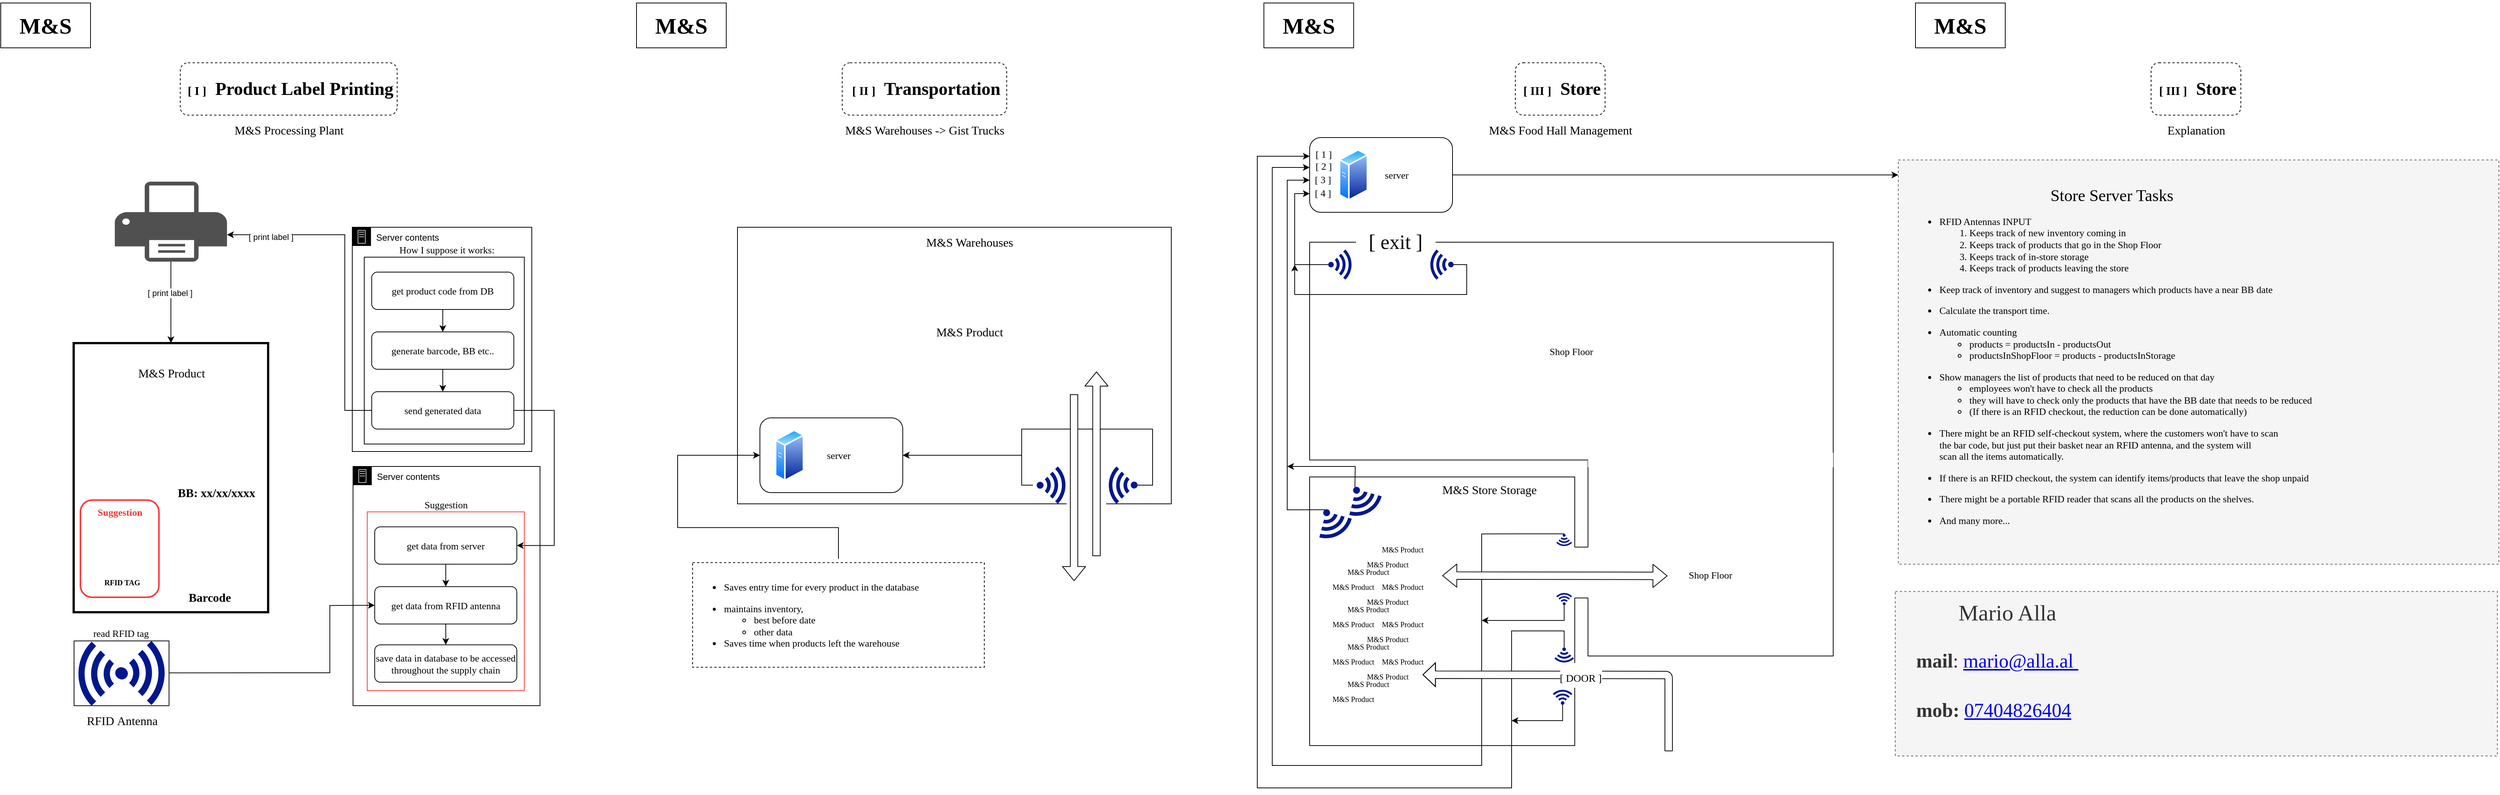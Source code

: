 <mxfile version="14.4.8" type="github"><diagram id="c_j-lCkyLXUuoBLxaEm4" name="Page-1"><mxGraphModel dx="3122" dy="813" grid="1" gridSize="10" guides="1" tooltips="1" connect="1" arrows="1" fold="1" page="1" pageScale="1" pageWidth="850" pageHeight="1100" math="0" shadow="0"><root><mxCell id="0"/><mxCell id="1" parent="0"/><mxCell id="kxKYcJkqQSLblTU1VyxB-1" value="" style="rounded=0;whiteSpace=wrap;html=1;glass=0;dashed=1;sketch=0;strokeColor=#666666;strokeWidth=1;fillColor=#f5f5f5;fontFamily=Comic Sans MS;fontSize=27;fontColor=#333333;" vertex="1" parent="1"><mxGeometry x="877" y="250" width="803" height="540.72" as="geometry"/></mxCell><mxCell id="NXN40lO-TkRce6Z8-bI5-120" value="" style="rounded=0;whiteSpace=wrap;html=1;strokeColor=#000000;strokeWidth=1;fontFamily=Comic Sans MS;fontSize=13;" parent="1" vertex="1"><mxGeometry x="90" y="674.033" width="354.43" height="359.327" as="geometry"/></mxCell><mxCell id="NXN40lO-TkRce6Z8-bI5-231" value="Shop Floor" style="rounded=0;whiteSpace=wrap;html=1;strokeColor=#000000;strokeWidth=1;fontFamily=Comic Sans MS;fontSize=13;" parent="1" vertex="1"><mxGeometry x="90" y="360" width="700" height="291.346" as="geometry"/></mxCell><mxCell id="NXN40lO-TkRce6Z8-bI5-232" value="&lt;div&gt;&amp;nbsp;&amp;nbsp;&amp;nbsp;&amp;nbsp;&amp;nbsp;&amp;nbsp;&amp;nbsp;&amp;nbsp;&amp;nbsp;&amp;nbsp;&amp;nbsp;&amp;nbsp;&amp;nbsp;&amp;nbsp; &lt;br&gt;&lt;/div&gt;&lt;div&gt;&amp;nbsp;&lt;/div&gt;&lt;div&gt;&lt;br&gt;&lt;/div&gt;&lt;div&gt;Shop Floor&lt;br&gt;&lt;/div&gt;" style="rounded=0;whiteSpace=wrap;html=1;strokeColor=#000000;strokeWidth=1;fontFamily=Comic Sans MS;fontSize=13;" parent="1" vertex="1"><mxGeometry x="462.152" y="651.346" width="327.848" height="262.212" as="geometry"/></mxCell><mxCell id="NXN40lO-TkRce6Z8-bI5-233" value="" style="rounded=0;whiteSpace=wrap;html=1;glass=0;dashed=1;sketch=0;strokeWidth=1;fontFamily=Comic Sans MS;fontSize=27;strokeColor=none;" parent="1" vertex="1"><mxGeometry x="462.152" y="641.635" width="327.848" height="19.423" as="geometry"/></mxCell><mxCell id="NXN40lO-TkRce6Z8-bI5-234" value="" style="rounded=0;whiteSpace=wrap;html=1;glass=0;dashed=1;sketch=0;strokeWidth=1;fontFamily=Comic Sans MS;fontSize=27;strokeColor=none;" parent="1" vertex="1"><mxGeometry x="435.57" y="767.885" width="35.443" height="67.981" as="geometry"/></mxCell><mxCell id="NXN40lO-TkRce6Z8-bI5-236" value="" style="endArrow=none;html=1;fontFamily=Comic Sans MS;fontSize=27;exitX=0.25;exitY=0;exitDx=0;exitDy=0;entryX=0.75;entryY=0;entryDx=0;entryDy=0;" parent="1" source="NXN40lO-TkRce6Z8-bI5-234" target="NXN40lO-TkRce6Z8-bI5-234" edge="1"><mxGeometry x="90" y="360" width="50" height="50" as="geometry"><mxPoint x="222.911" y="690.193" as="sourcePoint"/><mxPoint x="267.215" y="641.635" as="targetPoint"/></mxGeometry></mxCell><mxCell id="NXN40lO-TkRce6Z8-bI5-238" value="" style="endArrow=none;html=1;fontFamily=Comic Sans MS;fontSize=27;exitX=0.25;exitY=1;exitDx=0;exitDy=0;entryX=0.75;entryY=1;entryDx=0;entryDy=0;" parent="1" source="NXN40lO-TkRce6Z8-bI5-234" target="NXN40lO-TkRce6Z8-bI5-234" edge="1"><mxGeometry x="90" y="360" width="50" height="50" as="geometry"><mxPoint x="222.911" y="690.193" as="sourcePoint"/><mxPoint x="267.215" y="641.635" as="targetPoint"/></mxGeometry></mxCell><mxCell id="9wh1HA6ow1izuiwEk20--34" style="edgeStyle=orthogonalEdgeStyle;rounded=0;orthogonalLoop=1;jettySize=auto;html=1;exitX=0;exitY=0.5;exitDx=0;exitDy=0;exitPerimeter=0;entryX=0;entryY=0.4;entryDx=0;entryDy=0;entryPerimeter=0;fillColor=#ffffff;" parent="1" source="NXN40lO-TkRce6Z8-bI5-239" target="9wh1HA6ow1izuiwEk20--24" edge="1"><mxGeometry relative="1" as="geometry"><Array as="points"><mxPoint x="320" y="750"/><mxPoint x="320" y="1060"/><mxPoint x="40" y="1060"/><mxPoint x="40" y="260"/></Array></mxGeometry></mxCell><mxCell id="NXN40lO-TkRce6Z8-bI5-239" value="" style="aspect=fixed;pointerEvents=1;shadow=0;dashed=0;html=1;strokeColor=none;labelPosition=center;verticalLabelPosition=bottom;verticalAlign=top;align=center;fillColor=#00188D;shape=mxgraph.mscae.enterprise.wireless_connection;fontFamily=Comic Sans MS;fontSize=13;rotation=90;" parent="1" vertex="1"><mxGeometry x="421.392" y="748.462" width="17.807" height="21.198" as="geometry"/></mxCell><mxCell id="9wh1HA6ow1izuiwEk20--32" style="edgeStyle=orthogonalEdgeStyle;rounded=0;orthogonalLoop=1;jettySize=auto;html=1;exitX=0;exitY=0.5;exitDx=0;exitDy=0;exitPerimeter=0;fillColor=#ffffff;" parent="1" source="NXN40lO-TkRce6Z8-bI5-240" edge="1"><mxGeometry relative="1" as="geometry"><mxPoint x="320" y="866" as="targetPoint"/><Array as="points"><mxPoint x="430" y="866"/><mxPoint x="320" y="866"/></Array></mxGeometry></mxCell><mxCell id="NXN40lO-TkRce6Z8-bI5-240" value="" style="aspect=fixed;pointerEvents=1;shadow=0;dashed=0;html=1;strokeColor=none;labelPosition=center;verticalLabelPosition=bottom;verticalAlign=top;align=center;fillColor=#00188D;shape=mxgraph.mscae.enterprise.wireless_connection;fontFamily=Comic Sans MS;fontSize=13;rotation=-90;" parent="1" vertex="1"><mxGeometry x="421.392" y="826.154" width="17.807" height="21.198" as="geometry"/></mxCell><mxCell id="NXN40lO-TkRce6Z8-bI5-269" value="[ exit ]" style="rounded=0;whiteSpace=wrap;html=1;glass=0;dashed=1;sketch=0;strokeWidth=1;fillColor=#ffffff;fontFamily=Comic Sans MS;fontSize=27;strokeColor=none;" parent="1" vertex="1"><mxGeometry x="152.025" y="330.865" width="106.329" height="58.269" as="geometry"/></mxCell><mxCell id="9wh1HA6ow1izuiwEk20--27" style="edgeStyle=none;rounded=0;orthogonalLoop=1;jettySize=auto;html=1;entryX=0;entryY=0.75;entryDx=0;entryDy=0;fillColor=#ffffff;" parent="1" source="NXN40lO-TkRce6Z8-bI5-270" target="9wh1HA6ow1izuiwEk20--24" edge="1"><mxGeometry relative="1" as="geometry"><Array as="points"><mxPoint x="70" y="390"/><mxPoint x="70" y="295"/></Array></mxGeometry></mxCell><mxCell id="NXN40lO-TkRce6Z8-bI5-270" value="" style="aspect=fixed;pointerEvents=1;shadow=0;dashed=0;html=1;labelPosition=center;verticalLabelPosition=bottom;verticalAlign=top;align=center;fillColor=#00188D;shape=mxgraph.mscae.enterprise.wireless_connection;fontFamily=Comic Sans MS;fontSize=13;rotation=-360;strokeColor=none;sketch=0;" parent="1" vertex="1"><mxGeometry x="114.81" y="369.712" width="33.995" height="40.47" as="geometry"/></mxCell><mxCell id="9wh1HA6ow1izuiwEk20--28" style="edgeStyle=none;rounded=0;orthogonalLoop=1;jettySize=auto;html=1;fillColor=#ffffff;exitX=0;exitY=0.5;exitDx=0;exitDy=0;exitPerimeter=0;" parent="1" source="NXN40lO-TkRce6Z8-bI5-271" edge="1"><mxGeometry relative="1" as="geometry"><mxPoint x="70" y="389.947" as="targetPoint"/><Array as="points"><mxPoint x="300" y="390"/><mxPoint x="300" y="430"/><mxPoint x="70" y="430"/></Array></mxGeometry></mxCell><mxCell id="NXN40lO-TkRce6Z8-bI5-271" value="" style="aspect=fixed;pointerEvents=1;shadow=0;dashed=0;html=1;strokeColor=none;labelPosition=center;verticalLabelPosition=bottom;verticalAlign=top;align=center;fillColor=#00188D;shape=mxgraph.mscae.enterprise.wireless_connection;fontFamily=Comic Sans MS;fontSize=13;rotation=-180;" parent="1" vertex="1"><mxGeometry x="248.608" y="369.712" width="33.995" height="40.47" as="geometry"/></mxCell><mxCell id="NXN40lO-TkRce6Z8-bI5-277" value="" style="shape=flexArrow;endArrow=classic;startArrow=classic;html=1;fontFamily=Comic Sans MS;fontSize=27;fillColor=#FFFFFF;" parent="1" edge="1"><mxGeometry x="90" y="360" width="50" height="50" as="geometry"><mxPoint x="267.215" y="806" as="sourcePoint"/><mxPoint x="568.481" y="806.38" as="targetPoint"/></mxGeometry></mxCell><mxCell id="9wh1HA6ow1izuiwEk20--33" style="edgeStyle=orthogonalEdgeStyle;rounded=0;orthogonalLoop=1;jettySize=auto;html=1;exitX=0;exitY=0.5;exitDx=0;exitDy=0;exitPerimeter=0;entryX=0;entryY=0.25;entryDx=0;entryDy=0;fillColor=#ffffff;" parent="1" source="9wh1HA6ow1izuiwEk20--20" target="9wh1HA6ow1izuiwEk20--24" edge="1"><mxGeometry relative="1" as="geometry"><Array as="points"><mxPoint x="430" y="880"/><mxPoint x="360" y="880"/><mxPoint x="360" y="1090"/><mxPoint x="20" y="1090"/><mxPoint x="20" y="245"/></Array></mxGeometry></mxCell><mxCell id="9wh1HA6ow1izuiwEk20--20" value="" style="aspect=fixed;pointerEvents=1;shadow=0;dashed=0;html=1;strokeColor=none;labelPosition=center;verticalLabelPosition=bottom;verticalAlign=top;align=center;fillColor=#00188D;shape=mxgraph.mscae.enterprise.wireless_connection;fontFamily=Comic Sans MS;fontSize=13;rotation=90;" parent="1" vertex="1"><mxGeometry x="419.3" y="900" width="22" height="26.19" as="geometry"/></mxCell><mxCell id="9wh1HA6ow1izuiwEk20--35" style="edgeStyle=orthogonalEdgeStyle;rounded=0;orthogonalLoop=1;jettySize=auto;html=1;fillColor=#ffffff;" parent="1" source="NXN40lO-TkRce6Z8-bI5-229" edge="1"><mxGeometry relative="1" as="geometry"><mxPoint x="360" y="1000" as="targetPoint"/><Array as="points"><mxPoint x="428" y="1000"/><mxPoint x="360" y="1000"/></Array></mxGeometry></mxCell><mxCell id="NXN40lO-TkRce6Z8-bI5-229" value="" style="aspect=fixed;pointerEvents=1;shadow=0;dashed=0;html=1;strokeColor=none;labelPosition=center;verticalLabelPosition=bottom;verticalAlign=top;align=center;fillColor=#00188D;shape=mxgraph.mscae.enterprise.wireless_connection;fontFamily=Comic Sans MS;fontSize=13;rotation=-90;" parent="1" vertex="1"><mxGeometry x="417.2" y="954.81" width="22" height="26.19" as="geometry"/></mxCell><mxCell id="9wh1HA6ow1izuiwEk20--7" value="Server contents" style="points=[[0,0],[0.25,0],[0.5,0],[0.75,0],[1,0],[1,0.25],[1,0.5],[1,0.75],[1,1],[0.75,1],[0.5,1],[0.25,1],[0,1],[0,0.75],[0,0.5],[0,0.25]];outlineConnect=0;html=1;whiteSpace=wrap;fontSize=12;fontStyle=0;shape=mxgraph.aws4.group;grIcon=mxgraph.aws4.group_on_premise;verticalAlign=top;align=left;spacingLeft=30;dashed=0;" parent="1" vertex="1"><mxGeometry x="-1189" y="660" width="250" height="320" as="geometry"/></mxCell><mxCell id="NXN40lO-TkRce6Z8-bI5-278" value="&lt;div style=&quot;font-size: 30px&quot; align=&quot;left&quot;&gt;&lt;font style=&quot;font-size: 30px&quot;&gt;&amp;nbsp;&amp;nbsp;&amp;nbsp; &amp;nbsp; &amp;nbsp; &amp;nbsp;&amp;nbsp; &lt;font style=&quot;font-size: 30px&quot;&gt;Mario Alla&lt;/font&gt; &lt;br&gt;&lt;/font&gt;&lt;/div&gt;&lt;div style=&quot;font-size: 26px&quot; align=&quot;left&quot;&gt;&lt;font style=&quot;font-size: 26px&quot;&gt;&lt;br&gt;&lt;/font&gt;&lt;/div&gt;&lt;div align=&quot;left&quot;&gt;&lt;font style=&quot;font-size: 26px&quot;&gt;&lt;span&gt;&lt;div&gt;&lt;b&gt;&amp;nbsp;&amp;nbsp;&amp;nbsp; mail&lt;/b&gt;: &lt;a href=&quot;mailto:mario@alla.al&quot;&gt; mario@alla.al &lt;/a&gt;&amp;nbsp;&lt;/div&gt;&lt;/span&gt;&lt;/font&gt;&lt;/div&gt;&lt;h4 style=&quot;font-size: 26px&quot; align=&quot;left&quot;&gt;&lt;font style=&quot;font-size: 26px&quot;&gt;&amp;nbsp;&amp;nbsp;&amp;nbsp; mob: &lt;a style=&quot;font-weight: normal&quot;&gt; 07404826404&lt;/a&gt;&lt;/font&gt;&lt;/h4&gt;" style="rounded=0;whiteSpace=wrap;html=1;glass=0;dashed=1;sketch=0;strokeColor=#666666;strokeWidth=1;fillColor=#f5f5f5;fontFamily=Comic Sans MS;fontSize=27;fontColor=#333333;align=left;" parent="1" vertex="1"><mxGeometry x="873" y="827.22" width="805" height="220" as="geometry"/></mxCell><mxCell id="NXN40lO-TkRce6Z8-bI5-94" value="" style="rounded=0;whiteSpace=wrap;html=1;strokeColor=#000000;strokeWidth=1;fontFamily=Comic Sans MS;fontSize=13;" parent="1" vertex="1"><mxGeometry x="-675" y="340" width="580" height="370" as="geometry"/></mxCell><mxCell id="NXN40lO-TkRce6Z8-bI5-12" value="&lt;br&gt;&lt;br&gt;&lt;br&gt;&lt;br&gt;&lt;br&gt;&lt;br&gt;&lt;br&gt;&lt;br&gt;&lt;br&gt;&lt;br&gt;&lt;br&gt;&lt;br&gt;&lt;br&gt;&lt;br&gt;" style="rounded=0;whiteSpace=wrap;html=1;fontFamily=Comic Sans MS;fontSize=16;strokeWidth=3;" parent="1" vertex="1"><mxGeometry x="-1562.5" y="495" width="260" height="360" as="geometry"/></mxCell><mxCell id="NXN40lO-TkRce6Z8-bI5-59" value="" style="rounded=1;whiteSpace=wrap;html=1;strokeWidth=2;fillColor=none;fontFamily=Comic Sans MS;fontSize=13;strokeColor=#FF3333;" parent="1" vertex="1"><mxGeometry x="-1553.5" y="705" width="105" height="130" as="geometry"/></mxCell><mxCell id="NXN40lO-TkRce6Z8-bI5-35" value="Server contents" style="points=[[0,0],[0.25,0],[0.5,0],[0.75,0],[1,0],[1,0.25],[1,0.5],[1,0.75],[1,1],[0.75,1],[0.5,1],[0.25,1],[0,1],[0,0.75],[0,0.5],[0,0.25]];outlineConnect=0;html=1;whiteSpace=wrap;fontSize=12;fontStyle=0;shape=mxgraph.aws4.group;grIcon=mxgraph.aws4.group_on_premise;verticalAlign=top;align=left;spacingLeft=30;dashed=0;" parent="1" vertex="1"><mxGeometry x="-1190" y="340" width="240" height="300" as="geometry"/></mxCell><mxCell id="NXN40lO-TkRce6Z8-bI5-48" value="" style="rounded=0;whiteSpace=wrap;html=1;strokeColor=#000000;strokeWidth=1;fillColor=none;fontFamily=Comic Sans MS;fontSize=13;" parent="1" vertex="1"><mxGeometry x="-1174" y="380" width="214" height="250" as="geometry"/></mxCell><mxCell id="NXN40lO-TkRce6Z8-bI5-3" value="&lt;h2&gt;&lt;font style=&quot;font-size: 16px&quot; face=&quot;Times New Roman&quot;&gt;&amp;nbsp;[ I ]&lt;/font&gt;&lt;font face=&quot;Times New Roman&quot;&gt;&amp;nbsp; Product Label Printing &lt;br&gt;&lt;/font&gt;&lt;/h2&gt;" style="text;html=1;align=center;verticalAlign=middle;resizable=0;points=[];autosize=1;fontSize=16;labelBorderColor=none;dashed=1;strokeColor=#000000;rounded=1;" parent="1" vertex="1"><mxGeometry x="-1420" y="120" width="290" height="70" as="geometry"/></mxCell><mxCell id="NXN40lO-TkRce6Z8-bI5-7" value="M&amp;amp;S Processing Plant" style="text;html=1;align=center;verticalAlign=middle;resizable=0;points=[];autosize=1;fontSize=16;fontFamily=Comic Sans MS;" parent="1" vertex="1"><mxGeometry x="-1375" y="200" width="200" height="20" as="geometry"/></mxCell><mxCell id="NXN40lO-TkRce6Z8-bI5-47" style="edgeStyle=orthogonalEdgeStyle;rounded=0;orthogonalLoop=1;jettySize=auto;html=1;fontFamily=Comic Sans MS;fontSize=13;" parent="1" source="NXN40lO-TkRce6Z8-bI5-45" target="NXN40lO-TkRce6Z8-bI5-46" edge="1"><mxGeometry relative="1" as="geometry"/></mxCell><mxCell id="NXN40lO-TkRce6Z8-bI5-45" value="get product code from DB" style="rounded=1;whiteSpace=wrap;html=1;strokeColor=#000000;strokeWidth=1;fillColor=none;fontFamily=Comic Sans MS;fontSize=13;" parent="1" vertex="1"><mxGeometry x="-1164" y="400" width="190" height="50" as="geometry"/></mxCell><mxCell id="NXN40lO-TkRce6Z8-bI5-51" style="edgeStyle=orthogonalEdgeStyle;rounded=0;orthogonalLoop=1;jettySize=auto;html=1;fontFamily=Comic Sans MS;fontSize=13;" parent="1" source="NXN40lO-TkRce6Z8-bI5-46" target="NXN40lO-TkRce6Z8-bI5-50" edge="1"><mxGeometry relative="1" as="geometry"/></mxCell><mxCell id="NXN40lO-TkRce6Z8-bI5-46" value="generate barcode, BB etc.." style="rounded=1;whiteSpace=wrap;html=1;strokeColor=#000000;strokeWidth=1;fillColor=none;fontFamily=Comic Sans MS;fontSize=13;" parent="1" vertex="1"><mxGeometry x="-1164" y="480" width="190" height="50" as="geometry"/></mxCell><mxCell id="NXN40lO-TkRce6Z8-bI5-49" value="How I suppose it works:" style="text;html=1;align=center;verticalAlign=middle;resizable=0;points=[];autosize=1;fontSize=13;fontFamily=Comic Sans MS;" parent="1" vertex="1"><mxGeometry x="-1149" y="360" width="170" height="20" as="geometry"/></mxCell><mxCell id="9wh1HA6ow1izuiwEk20--3" style="rounded=0;orthogonalLoop=1;jettySize=auto;html=1;exitX=0;exitY=0.5;exitDx=0;exitDy=0;edgeStyle=orthogonalEdgeStyle;" parent="1" source="NXN40lO-TkRce6Z8-bI5-50" target="NXN40lO-TkRce6Z8-bI5-52" edge="1"><mxGeometry relative="1" as="geometry"><Array as="points"><mxPoint x="-1200" y="585"/><mxPoint x="-1200" y="350"/></Array></mxGeometry></mxCell><mxCell id="9wh1HA6ow1izuiwEk20--5" value="&lt;p style=&quot;line-height: 0%&quot;&gt;[ print label ]&lt;/p&gt;" style="edgeLabel;html=1;align=center;verticalAlign=middle;resizable=0;points=[];" parent="9wh1HA6ow1izuiwEk20--3" vertex="1" connectable="0"><mxGeometry x="0.84" y="2" relative="1" as="geometry"><mxPoint x="24" as="offset"/></mxGeometry></mxCell><mxCell id="9wh1HA6ow1izuiwEk20--10" style="edgeStyle=orthogonalEdgeStyle;rounded=0;orthogonalLoop=1;jettySize=auto;html=1;entryX=1;entryY=0.5;entryDx=0;entryDy=0;" parent="1" source="NXN40lO-TkRce6Z8-bI5-50" target="NXN40lO-TkRce6Z8-bI5-65" edge="1"><mxGeometry relative="1" as="geometry"><Array as="points"><mxPoint x="-920" y="585"/><mxPoint x="-920" y="766"/></Array></mxGeometry></mxCell><mxCell id="NXN40lO-TkRce6Z8-bI5-50" value="send generated data" style="rounded=1;whiteSpace=wrap;html=1;strokeColor=#000000;strokeWidth=1;fillColor=none;fontFamily=Comic Sans MS;fontSize=13;" parent="1" vertex="1"><mxGeometry x="-1164" y="560" width="190" height="50" as="geometry"/></mxCell><mxCell id="9wh1HA6ow1izuiwEk20--4" style="edgeStyle=orthogonalEdgeStyle;rounded=0;orthogonalLoop=1;jettySize=auto;html=1;" parent="1" source="NXN40lO-TkRce6Z8-bI5-52" target="NXN40lO-TkRce6Z8-bI5-12" edge="1"><mxGeometry relative="1" as="geometry"/></mxCell><mxCell id="9wh1HA6ow1izuiwEk20--6" value="[ print label ]" style="edgeLabel;html=1;align=center;verticalAlign=middle;resizable=0;points=[];" parent="9wh1HA6ow1izuiwEk20--4" vertex="1" connectable="0"><mxGeometry x="-0.229" y="-2" relative="1" as="geometry"><mxPoint as="offset"/></mxGeometry></mxCell><mxCell id="NXN40lO-TkRce6Z8-bI5-52" value="" style="pointerEvents=1;shadow=0;dashed=0;html=1;strokeColor=none;fillColor=#505050;labelPosition=center;verticalLabelPosition=bottom;verticalAlign=top;outlineConnect=0;align=center;shape=mxgraph.office.devices.printer;fontFamily=Comic Sans MS;fontSize=13;" parent="1" vertex="1"><mxGeometry x="-1507.5" y="279" width="150" height="107" as="geometry"/></mxCell><mxCell id="NXN40lO-TkRce6Z8-bI5-13" value="" style="shape=image;html=1;verticalAlign=top;verticalLabelPosition=bottom;labelBackgroundColor=#ffffff;imageAspect=0;aspect=fixed;image=https://cdn2.iconfinder.com/data/icons/font-awesome/1792/barcode-128.png;dashed=1;strokeColor=#000000;fillColor=none;fontFamily=Comic Sans MS;fontSize=16;" parent="1" vertex="1"><mxGeometry x="-1436.5" y="707" width="128" height="128" as="geometry"/></mxCell><mxCell id="NXN40lO-TkRce6Z8-bI5-14" value="M&amp;amp;S Product" style="text;html=1;align=center;verticalAlign=middle;resizable=0;points=[];autosize=1;fontSize=16;fontFamily=Comic Sans MS;" parent="1" vertex="1"><mxGeometry x="-1497.5" y="525" width="130" height="20" as="geometry"/></mxCell><mxCell id="NXN40lO-TkRce6Z8-bI5-15" value="" style="shape=image;html=1;verticalAlign=top;verticalLabelPosition=bottom;labelBackgroundColor=#ffffff;imageAspect=0;aspect=fixed;image=https://cdn1.iconfinder.com/data/icons/material-device/20/nfc-128.png;dashed=1;strokeColor=#000000;fillColor=none;fontFamily=Comic Sans MS;fontSize=16;" parent="1" vertex="1"><mxGeometry x="-1532.5" y="735" width="68" height="68" as="geometry"/></mxCell><mxCell id="NXN40lO-TkRce6Z8-bI5-18" value="Barcode" style="text;html=1;align=center;verticalAlign=middle;resizable=0;points=[];autosize=1;fontSize=16;fontFamily=Comic Sans MS;fontStyle=1" parent="1" vertex="1"><mxGeometry x="-1426.5" y="825" width="90" height="20" as="geometry"/></mxCell><mxCell id="NXN40lO-TkRce6Z8-bI5-19" value="&lt;div style=&quot;font-size: 10px&quot;&gt;&lt;b&gt;&lt;font style=&quot;font-size: 10px&quot; face=&quot;Garamond&quot;&gt;RFID TAG&lt;/font&gt;&lt;/b&gt;&lt;/div&gt;" style="text;html=1;align=center;verticalAlign=middle;resizable=0;points=[];autosize=1;fontSize=13;fontFamily=Comic Sans MS;fontStyle=1" parent="1" vertex="1"><mxGeometry x="-1528.5" y="805" width="60" height="20" as="geometry"/></mxCell><mxCell id="NXN40lO-TkRce6Z8-bI5-20" value="" style="shape=image;html=1;verticalAlign=top;verticalLabelPosition=bottom;labelBackgroundColor=#ffffff;imageAspect=0;aspect=fixed;image=https://cdn1.iconfinder.com/data/icons/cartoon-snack/128/cookie-128.png;strokeColor=#000000;strokeWidth=3;fillColor=none;fontFamily=Comic Sans MS;fontSize=13;" parent="1" vertex="1"><mxGeometry x="-1497.5" y="565" width="128" height="128" as="geometry"/></mxCell><mxCell id="NXN40lO-TkRce6Z8-bI5-55" value="BB: xx/xx/xxxx" style="text;html=1;align=center;verticalAlign=middle;resizable=0;points=[];autosize=1;fontSize=16;fontFamily=Comic Sans MS;fontStyle=1" parent="1" vertex="1"><mxGeometry x="-1442.5" y="685" width="140" height="20" as="geometry"/></mxCell><mxCell id="NXN40lO-TkRce6Z8-bI5-60" value="&lt;font style=&quot;font-size: 13px&quot; color=&quot;#FF3333&quot;&gt;Suggestion&lt;/font&gt;" style="text;html=1;align=center;verticalAlign=middle;resizable=0;points=[];autosize=1;fontSize=16;fontFamily=Comic Sans MS;fontStyle=1" parent="1" vertex="1"><mxGeometry x="-1551" y="705" width="100" height="30" as="geometry"/></mxCell><mxCell id="NXN40lO-TkRce6Z8-bI5-63" value="" style="rounded=0;whiteSpace=wrap;html=1;strokeWidth=1;fillColor=none;fontFamily=Comic Sans MS;fontSize=13;strokeColor=#FF3333;" parent="1" vertex="1"><mxGeometry x="-1170" y="720.72" width="210" height="239.28" as="geometry"/></mxCell><mxCell id="NXN40lO-TkRce6Z8-bI5-64" value="Suggestion" style="text;html=1;align=center;verticalAlign=middle;resizable=0;points=[];autosize=1;fontSize=13;fontFamily=Comic Sans MS;" parent="1" vertex="1"><mxGeometry x="-1110" y="700.72" width="90" height="20" as="geometry"/></mxCell><mxCell id="9wh1HA6ow1izuiwEk20--11" style="edgeStyle=orthogonalEdgeStyle;rounded=0;orthogonalLoop=1;jettySize=auto;html=1;" parent="1" source="NXN40lO-TkRce6Z8-bI5-65" target="NXN40lO-TkRce6Z8-bI5-80" edge="1"><mxGeometry relative="1" as="geometry"/></mxCell><mxCell id="NXN40lO-TkRce6Z8-bI5-65" value="&lt;div&gt;get data from server&lt;/div&gt;" style="rounded=1;whiteSpace=wrap;html=1;strokeColor=#000000;strokeWidth=1;fillColor=none;fontFamily=Comic Sans MS;fontSize=13;" parent="1" vertex="1"><mxGeometry x="-1160" y="740.72" width="190" height="50" as="geometry"/></mxCell><mxCell id="NXN40lO-TkRce6Z8-bI5-69" value="" style="group;rotation=-180;strokeColor=#000000;perimeterSpacing=16;container=0;" parent="1" vertex="1" connectable="0"><mxGeometry x="-1562" y="893.36" width="127" height="86.71" as="geometry"/></mxCell><mxCell id="NXN40lO-TkRce6Z8-bI5-71" value="&lt;div&gt;RFID&amp;nbsp;&lt;span&gt;Antenna&lt;/span&gt;&lt;/div&gt;" style="text;html=1;align=center;verticalAlign=middle;resizable=0;points=[];autosize=1;fontSize=16;fontFamily=Comic Sans MS;" parent="1" vertex="1"><mxGeometry x="-1553.5" y="990.07" width="110" height="20" as="geometry"/></mxCell><mxCell id="NXN40lO-TkRce6Z8-bI5-79" value="read RFID tag&amp;nbsp;" style="text;html=1;align=center;verticalAlign=middle;resizable=0;points=[];autosize=1;fontSize=13;fontFamily=Comic Sans MS;" parent="1" vertex="1"><mxGeometry x="-1543.5" y="873.36" width="90" height="20" as="geometry"/></mxCell><mxCell id="9wh1HA6ow1izuiwEk20--14" style="edgeStyle=orthogonalEdgeStyle;rounded=0;orthogonalLoop=1;jettySize=auto;html=1;" parent="1" source="NXN40lO-TkRce6Z8-bI5-80" target="9wh1HA6ow1izuiwEk20--13" edge="1"><mxGeometry relative="1" as="geometry"/></mxCell><mxCell id="NXN40lO-TkRce6Z8-bI5-80" value="get data from RFID antenna" style="rounded=1;whiteSpace=wrap;html=1;strokeColor=#000000;strokeWidth=1;fillColor=none;fontFamily=Comic Sans MS;fontSize=13;" parent="1" vertex="1"><mxGeometry x="-1160" y="820.72" width="190" height="50" as="geometry"/></mxCell><mxCell id="NXN40lO-TkRce6Z8-bI5-84" value="" style="shape=image;html=1;verticalAlign=top;verticalLabelPosition=bottom;labelBackgroundColor=#ffffff;imageAspect=0;aspect=fixed;image=https://cdn0.iconfinder.com/data/icons/i-Love-Icons/128/box.png;rounded=0;strokeColor=#000000;strokeWidth=1;fillColor=none;fontFamily=Comic Sans MS;fontSize=13;" parent="1" vertex="1"><mxGeometry x="-442.5" y="395" width="155" height="155" as="geometry"/></mxCell><mxCell id="NXN40lO-TkRce6Z8-bI5-85" value="M&amp;amp;S Product" style="text;html=1;align=center;verticalAlign=middle;resizable=0;points=[];autosize=1;fontSize=16;fontFamily=Comic Sans MS;" parent="1" vertex="1"><mxGeometry x="-430" y="470" width="130" height="20" as="geometry"/></mxCell><mxCell id="NXN40lO-TkRce6Z8-bI5-86" value="&lt;h2&gt;&lt;font style=&quot;font-size: 16px&quot; face=&quot;Times New Roman&quot;&gt;&amp;nbsp;[ II ]&lt;/font&gt;&lt;font face=&quot;Times New Roman&quot;&gt;&amp;nbsp; Transportation &lt;/font&gt;&lt;/h2&gt;" style="text;html=1;align=center;verticalAlign=middle;resizable=0;points=[];autosize=1;fontSize=16;labelBorderColor=none;dashed=1;strokeColor=#000000;rounded=1;" parent="1" vertex="1"><mxGeometry x="-535.0" y="120" width="220" height="70" as="geometry"/></mxCell><mxCell id="NXN40lO-TkRce6Z8-bI5-87" value="M&amp;amp;S Warehouses -&amp;gt; Gist Trucks" style="text;html=1;align=center;verticalAlign=middle;resizable=0;points=[];autosize=1;fontSize=16;fontFamily=Comic Sans MS;" parent="1" vertex="1"><mxGeometry x="-565.0" y="200" width="280" height="20" as="geometry"/></mxCell><mxCell id="NXN40lO-TkRce6Z8-bI5-95" value="M&amp;amp;S Warehouses" style="text;html=1;align=center;verticalAlign=middle;resizable=0;points=[];autosize=1;fontSize=16;fontFamily=Comic Sans MS;" parent="1" vertex="1"><mxGeometry x="-445.0" y="350" width="160" height="20" as="geometry"/></mxCell><mxCell id="NXN40lO-TkRce6Z8-bI5-67" value="" style="aspect=fixed;pointerEvents=1;shadow=0;dashed=0;html=1;strokeColor=none;labelPosition=center;verticalLabelPosition=bottom;verticalAlign=top;align=center;fillColor=#00188D;shape=mxgraph.mscae.enterprise.wireless_connection;fontFamily=Comic Sans MS;fontSize=13;rotation=-180;" parent="1" vertex="1"><mxGeometry x="-1562" y="894.36" width="72" height="85.71" as="geometry"/></mxCell><mxCell id="9wh1HA6ow1izuiwEk20--12" style="rounded=0;orthogonalLoop=1;jettySize=auto;html=1;entryX=0;entryY=0.5;entryDx=0;entryDy=0;" parent="1" source="NXN40lO-TkRce6Z8-bI5-68" target="NXN40lO-TkRce6Z8-bI5-80" edge="1"><mxGeometry relative="1" as="geometry"><Array as="points"><mxPoint x="-1220" y="936"/><mxPoint x="-1220" y="846"/></Array></mxGeometry></mxCell><mxCell id="NXN40lO-TkRce6Z8-bI5-68" value="" style="aspect=fixed;pointerEvents=1;shadow=0;dashed=0;html=1;strokeColor=none;labelPosition=center;verticalLabelPosition=bottom;verticalAlign=top;align=center;fillColor=#00188D;shape=mxgraph.mscae.enterprise.wireless_connection;fontFamily=Comic Sans MS;fontSize=13;rotation=-360;" parent="1" vertex="1"><mxGeometry x="-1507" y="893.36" width="72" height="85.71" as="geometry"/></mxCell><mxCell id="NXN40lO-TkRce6Z8-bI5-105" style="edgeStyle=orthogonalEdgeStyle;rounded=0;orthogonalLoop=1;jettySize=auto;html=1;entryX=1;entryY=0.5;entryDx=0;entryDy=0;sourcePerimeterSpacing=5;endArrow=classic;endFill=1;targetPerimeterSpacing=5;fontFamily=Comic Sans MS;fontSize=13;" parent="1" source="NXN40lO-TkRce6Z8-bI5-98" target="NXN40lO-TkRce6Z8-bI5-102" edge="1"><mxGeometry relative="1" as="geometry"><Array as="points"><mxPoint x="-295" y="685"/><mxPoint x="-295" y="645"/></Array></mxGeometry></mxCell><mxCell id="NXN40lO-TkRce6Z8-bI5-98" value="" style="aspect=fixed;pointerEvents=1;shadow=0;dashed=0;html=1;labelPosition=center;verticalLabelPosition=bottom;verticalAlign=top;align=center;fillColor=#00188D;shape=mxgraph.mscae.enterprise.wireless_connection;fontFamily=Comic Sans MS;fontSize=13;rotation=-360;strokeColor=none;sketch=0;" parent="1" vertex="1"><mxGeometry x="-275" y="660" width="42" height="50" as="geometry"/></mxCell><mxCell id="NXN40lO-TkRce6Z8-bI5-106" style="edgeStyle=orthogonalEdgeStyle;rounded=0;orthogonalLoop=1;jettySize=auto;html=1;exitX=0;exitY=0.5;exitDx=0;exitDy=0;exitPerimeter=0;entryX=1;entryY=0.5;entryDx=0;entryDy=0;sourcePerimeterSpacing=5;endArrow=classic;endFill=1;targetPerimeterSpacing=5;fontFamily=Comic Sans MS;fontSize=13;" parent="1" source="NXN40lO-TkRce6Z8-bI5-100" target="NXN40lO-TkRce6Z8-bI5-102" edge="1"><mxGeometry relative="1" as="geometry"><Array as="points"><mxPoint x="-120" y="685"/><mxPoint x="-120" y="610"/><mxPoint x="-295" y="610"/><mxPoint x="-295" y="645"/></Array></mxGeometry></mxCell><mxCell id="NXN40lO-TkRce6Z8-bI5-100" value="" style="aspect=fixed;pointerEvents=1;shadow=0;dashed=0;html=1;strokeColor=none;labelPosition=center;verticalLabelPosition=bottom;verticalAlign=top;align=center;fillColor=#00188D;shape=mxgraph.mscae.enterprise.wireless_connection;fontFamily=Comic Sans MS;fontSize=13;rotation=-180;" parent="1" vertex="1"><mxGeometry x="-182" y="660" width="42" height="50" as="geometry"/></mxCell><mxCell id="NXN40lO-TkRce6Z8-bI5-102" value="" style="rounded=1;whiteSpace=wrap;html=1;strokeColor=#000000;strokeWidth=1;fillColor=none;fontFamily=Comic Sans MS;fontSize=13;" parent="1" vertex="1"><mxGeometry x="-645" y="595" width="191" height="100" as="geometry"/></mxCell><mxCell id="NXN40lO-TkRce6Z8-bI5-104" value="server" style="text;html=1;align=center;verticalAlign=middle;resizable=0;points=[];autosize=1;fontSize=13;fontFamily=Comic Sans MS;" parent="1" vertex="1"><mxGeometry x="-570" y="635" width="60" height="20" as="geometry"/></mxCell><mxCell id="NXN40lO-TkRce6Z8-bI5-109" style="edgeStyle=orthogonalEdgeStyle;rounded=0;orthogonalLoop=1;jettySize=auto;html=1;entryX=0;entryY=0.5;entryDx=0;entryDy=0;sourcePerimeterSpacing=5;endArrow=classic;endFill=1;targetPerimeterSpacing=5;fontFamily=Comic Sans MS;fontSize=13;" parent="1" source="NXN40lO-TkRce6Z8-bI5-108" target="NXN40lO-TkRce6Z8-bI5-102" edge="1"><mxGeometry relative="1" as="geometry"/></mxCell><mxCell id="NXN40lO-TkRce6Z8-bI5-108" value="&lt;div style=&quot;font-size: 13px&quot; align=&quot;left&quot;&gt;&lt;ul&gt;&lt;li&gt;&lt;font style=&quot;font-size: 13px&quot;&gt;Saves entry time for &lt;/font&gt;&lt;font style=&quot;font-size: 13px&quot;&gt;every product in the database &lt;/font&gt;&lt;br&gt;&lt;/li&gt;&lt;/ul&gt;&lt;ul&gt;&lt;li&gt;&lt;font style=&quot;font-size: 13px&quot;&gt;maintains inventory, &lt;br&gt;&lt;/font&gt;&lt;/li&gt;&lt;ul&gt;&lt;li&gt;&lt;font style=&quot;font-size: 13px&quot;&gt;best before date&lt;/font&gt;&lt;/li&gt;&lt;li&gt;&lt;font style=&quot;font-size: 13px&quot;&gt;other data&lt;/font&gt;&lt;/li&gt;&lt;/ul&gt;&lt;li&gt;&lt;font style=&quot;font-size: 13px&quot;&gt;Saves time when products left the warehouse&lt;br&gt;&lt;/font&gt;&lt;/li&gt;&lt;/ul&gt;&lt;/div&gt;" style="text;html=1;align=left;verticalAlign=middle;resizable=0;points=[];autosize=1;fontSize=16;fontFamily=Comic Sans MS;strokeColor=#000000;dashed=1;sketch=0;glass=0;" parent="1" vertex="1"><mxGeometry x="-735.0" y="788.64" width="390" height="140" as="geometry"/></mxCell><mxCell id="NXN40lO-TkRce6Z8-bI5-121" value="M&amp;amp;S Store Storage " style="text;html=1;align=center;verticalAlign=middle;resizable=0;points=[];autosize=1;fontSize=16;fontFamily=Comic Sans MS;" parent="1" vertex="1"><mxGeometry x="240.0" y="681" width="180" height="20" as="geometry"/></mxCell><mxCell id="NXN40lO-TkRce6Z8-bI5-172" value="" style="group" parent="1" vertex="1" connectable="0"><mxGeometry x="120" y="721" width="141" height="295" as="geometry"/></mxCell><mxCell id="NXN40lO-TkRce6Z8-bI5-146" value="" style="group" parent="NXN40lO-TkRce6Z8-bI5-172" vertex="1" connectable="0"><mxGeometry x="46" width="95" height="265" as="geometry"/></mxCell><mxCell id="NXN40lO-TkRce6Z8-bI5-124" value="" style="group" parent="NXN40lO-TkRce6Z8-bI5-146" vertex="1" connectable="0"><mxGeometry y="150" width="95" height="95" as="geometry"/></mxCell><mxCell id="NXN40lO-TkRce6Z8-bI5-122" value="" style="shape=image;html=1;verticalAlign=top;verticalLabelPosition=bottom;labelBackgroundColor=#ffffff;imageAspect=0;aspect=fixed;image=https://cdn0.iconfinder.com/data/icons/i-Love-Icons/128/box.png;rounded=0;strokeColor=#000000;strokeWidth=1;fillColor=none;fontFamily=Comic Sans MS;fontSize=13;" parent="NXN40lO-TkRce6Z8-bI5-124" vertex="1"><mxGeometry width="95" height="95" as="geometry"/></mxCell><mxCell id="NXN40lO-TkRce6Z8-bI5-123" value="&lt;font style=&quot;font-size: 10px&quot;&gt;M&amp;amp;S Product&lt;/font&gt;" style="text;html=1;align=center;verticalAlign=middle;resizable=0;points=[];autosize=1;fontSize=16;fontFamily=Comic Sans MS;" parent="NXN40lO-TkRce6Z8-bI5-124" vertex="1"><mxGeometry x="7.5" y="32.5" width="80" height="30" as="geometry"/></mxCell><mxCell id="NXN40lO-TkRce6Z8-bI5-125" value="" style="group" parent="NXN40lO-TkRce6Z8-bI5-146" vertex="1" connectable="0"><mxGeometry y="100" width="95" height="95" as="geometry"/></mxCell><mxCell id="NXN40lO-TkRce6Z8-bI5-126" value="" style="shape=image;html=1;verticalAlign=top;verticalLabelPosition=bottom;labelBackgroundColor=#ffffff;imageAspect=0;aspect=fixed;image=https://cdn0.iconfinder.com/data/icons/i-Love-Icons/128/box.png;rounded=0;strokeColor=#000000;strokeWidth=1;fillColor=none;fontFamily=Comic Sans MS;fontSize=13;" parent="NXN40lO-TkRce6Z8-bI5-125" vertex="1"><mxGeometry width="95" height="95" as="geometry"/></mxCell><mxCell id="NXN40lO-TkRce6Z8-bI5-127" value="&lt;font style=&quot;font-size: 10px&quot;&gt;M&amp;amp;S Product&lt;/font&gt;" style="text;html=1;align=center;verticalAlign=middle;resizable=0;points=[];autosize=1;fontSize=16;fontFamily=Comic Sans MS;" parent="NXN40lO-TkRce6Z8-bI5-125" vertex="1"><mxGeometry x="7.5" y="32.5" width="80" height="30" as="geometry"/></mxCell><mxCell id="NXN40lO-TkRce6Z8-bI5-128" value="" style="group" parent="NXN40lO-TkRce6Z8-bI5-146" vertex="1" connectable="0"><mxGeometry y="50" width="95" height="95" as="geometry"/></mxCell><mxCell id="NXN40lO-TkRce6Z8-bI5-129" value="" style="shape=image;html=1;verticalAlign=top;verticalLabelPosition=bottom;labelBackgroundColor=#ffffff;imageAspect=0;aspect=fixed;image=https://cdn0.iconfinder.com/data/icons/i-Love-Icons/128/box.png;rounded=0;strokeColor=#000000;strokeWidth=1;fillColor=none;fontFamily=Comic Sans MS;fontSize=13;" parent="NXN40lO-TkRce6Z8-bI5-128" vertex="1"><mxGeometry width="95" height="95" as="geometry"/></mxCell><mxCell id="NXN40lO-TkRce6Z8-bI5-130" value="&lt;font style=&quot;font-size: 10px&quot;&gt;M&amp;amp;S Product&lt;/font&gt;" style="text;html=1;align=center;verticalAlign=middle;resizable=0;points=[];autosize=1;fontSize=16;fontFamily=Comic Sans MS;" parent="NXN40lO-TkRce6Z8-bI5-128" vertex="1"><mxGeometry x="7.5" y="32.5" width="80" height="30" as="geometry"/></mxCell><mxCell id="NXN40lO-TkRce6Z8-bI5-131" value="" style="group" parent="NXN40lO-TkRce6Z8-bI5-146" vertex="1" connectable="0"><mxGeometry width="95" height="265" as="geometry"/></mxCell><mxCell id="NXN40lO-TkRce6Z8-bI5-132" value="" style="shape=image;html=1;verticalAlign=top;verticalLabelPosition=bottom;labelBackgroundColor=#ffffff;imageAspect=0;aspect=fixed;image=https://cdn0.iconfinder.com/data/icons/i-Love-Icons/128/box.png;rounded=0;strokeColor=#000000;strokeWidth=1;fillColor=none;fontFamily=Comic Sans MS;fontSize=13;" parent="NXN40lO-TkRce6Z8-bI5-131" vertex="1"><mxGeometry width="95" height="95" as="geometry"/></mxCell><mxCell id="NXN40lO-TkRce6Z8-bI5-133" value="&lt;font style=&quot;font-size: 10px&quot;&gt;M&amp;amp;S Product&lt;/font&gt;" style="text;html=1;align=center;verticalAlign=middle;resizable=0;points=[];autosize=1;fontSize=16;fontFamily=Comic Sans MS;" parent="NXN40lO-TkRce6Z8-bI5-131" vertex="1"><mxGeometry x="7.5" y="32.5" width="80" height="30" as="geometry"/></mxCell><mxCell id="NXN40lO-TkRce6Z8-bI5-134" value="" style="group" parent="NXN40lO-TkRce6Z8-bI5-131" vertex="1" connectable="0"><mxGeometry x="-20" y="170" width="95" height="95" as="geometry"/></mxCell><mxCell id="NXN40lO-TkRce6Z8-bI5-135" value="" style="shape=image;html=1;verticalAlign=top;verticalLabelPosition=bottom;labelBackgroundColor=#ffffff;imageAspect=0;aspect=fixed;image=https://cdn0.iconfinder.com/data/icons/i-Love-Icons/128/box.png;rounded=0;strokeColor=#000000;strokeWidth=1;fillColor=none;fontFamily=Comic Sans MS;fontSize=13;" parent="NXN40lO-TkRce6Z8-bI5-134" vertex="1"><mxGeometry width="95" height="95" as="geometry"/></mxCell><mxCell id="NXN40lO-TkRce6Z8-bI5-136" value="&lt;font style=&quot;font-size: 10px&quot;&gt;M&amp;amp;S Product&lt;/font&gt;" style="text;html=1;align=center;verticalAlign=middle;resizable=0;points=[];autosize=1;fontSize=16;fontFamily=Comic Sans MS;" parent="NXN40lO-TkRce6Z8-bI5-134" vertex="1"><mxGeometry x="7.5" y="32.5" width="80" height="30" as="geometry"/></mxCell><mxCell id="NXN40lO-TkRce6Z8-bI5-137" value="" style="group" parent="NXN40lO-TkRce6Z8-bI5-131" vertex="1" connectable="0"><mxGeometry x="-20" y="120" width="95" height="95" as="geometry"/></mxCell><mxCell id="NXN40lO-TkRce6Z8-bI5-138" value="" style="shape=image;html=1;verticalAlign=top;verticalLabelPosition=bottom;labelBackgroundColor=#ffffff;imageAspect=0;aspect=fixed;image=https://cdn0.iconfinder.com/data/icons/i-Love-Icons/128/box.png;rounded=0;strokeColor=#000000;strokeWidth=1;fillColor=none;fontFamily=Comic Sans MS;fontSize=13;" parent="NXN40lO-TkRce6Z8-bI5-137" vertex="1"><mxGeometry width="95" height="95" as="geometry"/></mxCell><mxCell id="NXN40lO-TkRce6Z8-bI5-139" value="&lt;font style=&quot;font-size: 10px&quot;&gt;M&amp;amp;S Product&lt;/font&gt;" style="text;html=1;align=center;verticalAlign=middle;resizable=0;points=[];autosize=1;fontSize=16;fontFamily=Comic Sans MS;" parent="NXN40lO-TkRce6Z8-bI5-137" vertex="1"><mxGeometry x="7.5" y="32.5" width="80" height="30" as="geometry"/></mxCell><mxCell id="NXN40lO-TkRce6Z8-bI5-140" value="" style="group" parent="NXN40lO-TkRce6Z8-bI5-131" vertex="1" connectable="0"><mxGeometry x="-20" y="70" width="95" height="95" as="geometry"/></mxCell><mxCell id="NXN40lO-TkRce6Z8-bI5-141" value="" style="shape=image;html=1;verticalAlign=top;verticalLabelPosition=bottom;labelBackgroundColor=#ffffff;imageAspect=0;aspect=fixed;image=https://cdn0.iconfinder.com/data/icons/i-Love-Icons/128/box.png;rounded=0;strokeColor=#000000;strokeWidth=1;fillColor=none;fontFamily=Comic Sans MS;fontSize=13;" parent="NXN40lO-TkRce6Z8-bI5-140" vertex="1"><mxGeometry width="95" height="95" as="geometry"/></mxCell><mxCell id="NXN40lO-TkRce6Z8-bI5-142" value="&lt;font style=&quot;font-size: 10px&quot;&gt;M&amp;amp;S Product&lt;/font&gt;" style="text;html=1;align=center;verticalAlign=middle;resizable=0;points=[];autosize=1;fontSize=16;fontFamily=Comic Sans MS;" parent="NXN40lO-TkRce6Z8-bI5-140" vertex="1"><mxGeometry x="7.5" y="32.5" width="80" height="30" as="geometry"/></mxCell><mxCell id="NXN40lO-TkRce6Z8-bI5-143" value="" style="group" parent="NXN40lO-TkRce6Z8-bI5-131" vertex="1" connectable="0"><mxGeometry x="-20" y="20" width="95" height="95" as="geometry"/></mxCell><mxCell id="NXN40lO-TkRce6Z8-bI5-144" value="" style="shape=image;html=1;verticalAlign=top;verticalLabelPosition=bottom;labelBackgroundColor=#ffffff;imageAspect=0;aspect=fixed;image=https://cdn0.iconfinder.com/data/icons/i-Love-Icons/128/box.png;rounded=0;strokeColor=#000000;strokeWidth=1;fillColor=none;fontFamily=Comic Sans MS;fontSize=13;" parent="NXN40lO-TkRce6Z8-bI5-143" vertex="1"><mxGeometry width="95" height="95" as="geometry"/></mxCell><mxCell id="NXN40lO-TkRce6Z8-bI5-145" value="&lt;font style=&quot;font-size: 10px&quot;&gt;M&amp;amp;S Product&lt;/font&gt;" style="text;html=1;align=center;verticalAlign=middle;resizable=0;points=[];autosize=1;fontSize=16;fontFamily=Comic Sans MS;" parent="NXN40lO-TkRce6Z8-bI5-143" vertex="1"><mxGeometry x="7.5" y="32.5" width="80" height="30" as="geometry"/></mxCell><mxCell id="NXN40lO-TkRce6Z8-bI5-147" value="" style="group" parent="NXN40lO-TkRce6Z8-bI5-172" vertex="1" connectable="0"><mxGeometry y="30" width="95" height="265" as="geometry"/></mxCell><mxCell id="NXN40lO-TkRce6Z8-bI5-148" value="" style="group" parent="NXN40lO-TkRce6Z8-bI5-147" vertex="1" connectable="0"><mxGeometry y="150" width="95" height="95" as="geometry"/></mxCell><mxCell id="NXN40lO-TkRce6Z8-bI5-149" value="" style="shape=image;html=1;verticalAlign=top;verticalLabelPosition=bottom;labelBackgroundColor=#ffffff;imageAspect=0;aspect=fixed;image=https://cdn0.iconfinder.com/data/icons/i-Love-Icons/128/box.png;rounded=0;strokeColor=#000000;strokeWidth=1;fillColor=none;fontFamily=Comic Sans MS;fontSize=13;" parent="NXN40lO-TkRce6Z8-bI5-148" vertex="1"><mxGeometry width="95" height="95" as="geometry"/></mxCell><mxCell id="NXN40lO-TkRce6Z8-bI5-150" value="&lt;font style=&quot;font-size: 10px&quot;&gt;M&amp;amp;S Product&lt;/font&gt;" style="text;html=1;align=center;verticalAlign=middle;resizable=0;points=[];autosize=1;fontSize=16;fontFamily=Comic Sans MS;" parent="NXN40lO-TkRce6Z8-bI5-148" vertex="1"><mxGeometry x="7.5" y="32.5" width="80" height="30" as="geometry"/></mxCell><mxCell id="NXN40lO-TkRce6Z8-bI5-151" value="" style="group" parent="NXN40lO-TkRce6Z8-bI5-147" vertex="1" connectable="0"><mxGeometry y="100" width="95" height="95" as="geometry"/></mxCell><mxCell id="NXN40lO-TkRce6Z8-bI5-152" value="" style="shape=image;html=1;verticalAlign=top;verticalLabelPosition=bottom;labelBackgroundColor=#ffffff;imageAspect=0;aspect=fixed;image=https://cdn0.iconfinder.com/data/icons/i-Love-Icons/128/box.png;rounded=0;strokeColor=#000000;strokeWidth=1;fillColor=none;fontFamily=Comic Sans MS;fontSize=13;" parent="NXN40lO-TkRce6Z8-bI5-151" vertex="1"><mxGeometry width="95" height="95" as="geometry"/></mxCell><mxCell id="NXN40lO-TkRce6Z8-bI5-153" value="&lt;font style=&quot;font-size: 10px&quot;&gt;M&amp;amp;S Product&lt;/font&gt;" style="text;html=1;align=center;verticalAlign=middle;resizable=0;points=[];autosize=1;fontSize=16;fontFamily=Comic Sans MS;" parent="NXN40lO-TkRce6Z8-bI5-151" vertex="1"><mxGeometry x="7.5" y="32.5" width="80" height="30" as="geometry"/></mxCell><mxCell id="NXN40lO-TkRce6Z8-bI5-154" value="" style="group" parent="NXN40lO-TkRce6Z8-bI5-147" vertex="1" connectable="0"><mxGeometry y="50" width="95" height="95" as="geometry"/></mxCell><mxCell id="NXN40lO-TkRce6Z8-bI5-155" value="" style="shape=image;html=1;verticalAlign=top;verticalLabelPosition=bottom;labelBackgroundColor=#ffffff;imageAspect=0;aspect=fixed;image=https://cdn0.iconfinder.com/data/icons/i-Love-Icons/128/box.png;rounded=0;strokeColor=#000000;strokeWidth=1;fillColor=none;fontFamily=Comic Sans MS;fontSize=13;" parent="NXN40lO-TkRce6Z8-bI5-154" vertex="1"><mxGeometry width="95" height="95" as="geometry"/></mxCell><mxCell id="NXN40lO-TkRce6Z8-bI5-156" value="&lt;font style=&quot;font-size: 10px&quot;&gt;M&amp;amp;S Product&lt;/font&gt;" style="text;html=1;align=center;verticalAlign=middle;resizable=0;points=[];autosize=1;fontSize=16;fontFamily=Comic Sans MS;" parent="NXN40lO-TkRce6Z8-bI5-154" vertex="1"><mxGeometry x="7.5" y="32.5" width="80" height="30" as="geometry"/></mxCell><mxCell id="NXN40lO-TkRce6Z8-bI5-157" value="" style="group" parent="NXN40lO-TkRce6Z8-bI5-147" vertex="1" connectable="0"><mxGeometry width="95" height="265" as="geometry"/></mxCell><mxCell id="NXN40lO-TkRce6Z8-bI5-158" value="" style="shape=image;html=1;verticalAlign=top;verticalLabelPosition=bottom;labelBackgroundColor=#ffffff;imageAspect=0;aspect=fixed;image=https://cdn0.iconfinder.com/data/icons/i-Love-Icons/128/box.png;rounded=0;strokeColor=#000000;strokeWidth=1;fillColor=none;fontFamily=Comic Sans MS;fontSize=13;" parent="NXN40lO-TkRce6Z8-bI5-157" vertex="1"><mxGeometry width="95" height="95" as="geometry"/></mxCell><mxCell id="NXN40lO-TkRce6Z8-bI5-159" value="&lt;font style=&quot;font-size: 10px&quot;&gt;M&amp;amp;S Product&lt;/font&gt;" style="text;html=1;align=center;verticalAlign=middle;resizable=0;points=[];autosize=1;fontSize=16;fontFamily=Comic Sans MS;" parent="NXN40lO-TkRce6Z8-bI5-157" vertex="1"><mxGeometry x="7.5" y="32.5" width="80" height="30" as="geometry"/></mxCell><mxCell id="NXN40lO-TkRce6Z8-bI5-160" value="" style="group" parent="NXN40lO-TkRce6Z8-bI5-157" vertex="1" connectable="0"><mxGeometry x="-20" y="170" width="95" height="95" as="geometry"/></mxCell><mxCell id="NXN40lO-TkRce6Z8-bI5-161" value="" style="shape=image;html=1;verticalAlign=top;verticalLabelPosition=bottom;labelBackgroundColor=#ffffff;imageAspect=0;aspect=fixed;image=https://cdn0.iconfinder.com/data/icons/i-Love-Icons/128/box.png;rounded=0;strokeColor=#000000;strokeWidth=1;fillColor=none;fontFamily=Comic Sans MS;fontSize=13;" parent="NXN40lO-TkRce6Z8-bI5-160" vertex="1"><mxGeometry width="95" height="95" as="geometry"/></mxCell><mxCell id="NXN40lO-TkRce6Z8-bI5-162" value="&lt;font style=&quot;font-size: 10px&quot;&gt;M&amp;amp;S Product&lt;/font&gt;" style="text;html=1;align=center;verticalAlign=middle;resizable=0;points=[];autosize=1;fontSize=16;fontFamily=Comic Sans MS;" parent="NXN40lO-TkRce6Z8-bI5-160" vertex="1"><mxGeometry x="7.5" y="32.5" width="80" height="30" as="geometry"/></mxCell><mxCell id="NXN40lO-TkRce6Z8-bI5-163" value="" style="group" parent="NXN40lO-TkRce6Z8-bI5-157" vertex="1" connectable="0"><mxGeometry x="-20" y="120" width="95" height="95" as="geometry"/></mxCell><mxCell id="NXN40lO-TkRce6Z8-bI5-164" value="" style="shape=image;html=1;verticalAlign=top;verticalLabelPosition=bottom;labelBackgroundColor=#ffffff;imageAspect=0;aspect=fixed;image=https://cdn0.iconfinder.com/data/icons/i-Love-Icons/128/box.png;rounded=0;strokeColor=#000000;strokeWidth=1;fillColor=none;fontFamily=Comic Sans MS;fontSize=13;" parent="NXN40lO-TkRce6Z8-bI5-163" vertex="1"><mxGeometry width="95" height="95" as="geometry"/></mxCell><mxCell id="NXN40lO-TkRce6Z8-bI5-165" value="&lt;font style=&quot;font-size: 10px&quot;&gt;M&amp;amp;S Product&lt;/font&gt;" style="text;html=1;align=center;verticalAlign=middle;resizable=0;points=[];autosize=1;fontSize=16;fontFamily=Comic Sans MS;" parent="NXN40lO-TkRce6Z8-bI5-163" vertex="1"><mxGeometry x="7.5" y="32.5" width="80" height="30" as="geometry"/></mxCell><mxCell id="NXN40lO-TkRce6Z8-bI5-166" value="" style="group" parent="NXN40lO-TkRce6Z8-bI5-157" vertex="1" connectable="0"><mxGeometry x="-20" y="70" width="95" height="95" as="geometry"/></mxCell><mxCell id="NXN40lO-TkRce6Z8-bI5-167" value="" style="shape=image;html=1;verticalAlign=top;verticalLabelPosition=bottom;labelBackgroundColor=#ffffff;imageAspect=0;aspect=fixed;image=https://cdn0.iconfinder.com/data/icons/i-Love-Icons/128/box.png;rounded=0;strokeColor=#000000;strokeWidth=1;fillColor=none;fontFamily=Comic Sans MS;fontSize=13;" parent="NXN40lO-TkRce6Z8-bI5-166" vertex="1"><mxGeometry width="95" height="95" as="geometry"/></mxCell><mxCell id="NXN40lO-TkRce6Z8-bI5-168" value="&lt;font style=&quot;font-size: 10px&quot;&gt;M&amp;amp;S Product&lt;/font&gt;" style="text;html=1;align=center;verticalAlign=middle;resizable=0;points=[];autosize=1;fontSize=16;fontFamily=Comic Sans MS;" parent="NXN40lO-TkRce6Z8-bI5-166" vertex="1"><mxGeometry x="7.5" y="32.5" width="80" height="30" as="geometry"/></mxCell><mxCell id="NXN40lO-TkRce6Z8-bI5-169" value="" style="group" parent="NXN40lO-TkRce6Z8-bI5-157" vertex="1" connectable="0"><mxGeometry x="-20" y="20" width="95" height="95" as="geometry"/></mxCell><mxCell id="NXN40lO-TkRce6Z8-bI5-170" value="" style="shape=image;html=1;verticalAlign=top;verticalLabelPosition=bottom;labelBackgroundColor=#ffffff;imageAspect=0;aspect=fixed;image=https://cdn0.iconfinder.com/data/icons/i-Love-Icons/128/box.png;rounded=0;strokeColor=#000000;strokeWidth=1;fillColor=none;fontFamily=Comic Sans MS;fontSize=13;" parent="NXN40lO-TkRce6Z8-bI5-169" vertex="1"><mxGeometry width="95" height="95" as="geometry"/></mxCell><mxCell id="NXN40lO-TkRce6Z8-bI5-171" value="&lt;font style=&quot;font-size: 10px&quot;&gt;M&amp;amp;S Product&lt;/font&gt;" style="text;html=1;align=center;verticalAlign=middle;resizable=0;points=[];autosize=1;fontSize=16;fontFamily=Comic Sans MS;" parent="NXN40lO-TkRce6Z8-bI5-169" vertex="1"><mxGeometry x="7.5" y="32.5" width="80" height="30" as="geometry"/></mxCell><mxCell id="9wh1HA6ow1izuiwEk20--30" style="edgeStyle=none;rounded=0;orthogonalLoop=1;jettySize=auto;html=1;exitX=0;exitY=0.5;exitDx=0;exitDy=0;exitPerimeter=0;fillColor=#ffffff;" parent="1" source="NXN40lO-TkRce6Z8-bI5-224" edge="1"><mxGeometry relative="1" as="geometry"><mxPoint x="60" y="660" as="targetPoint"/><Array as="points"><mxPoint x="151" y="660"/></Array></mxGeometry></mxCell><mxCell id="NXN40lO-TkRce6Z8-bI5-224" value="" style="aspect=fixed;pointerEvents=1;shadow=0;dashed=0;html=1;strokeColor=none;labelPosition=center;verticalLabelPosition=bottom;verticalAlign=top;align=center;fillColor=#00188D;shape=mxgraph.mscae.enterprise.wireless_connection;fontFamily=Comic Sans MS;fontSize=13;rotation=60;" parent="1" vertex="1"><mxGeometry x="140" y="681" width="42" height="50" as="geometry"/></mxCell><mxCell id="9wh1HA6ow1izuiwEk20--29" style="edgeStyle=none;rounded=0;orthogonalLoop=1;jettySize=auto;html=1;exitX=0;exitY=0.5;exitDx=0;exitDy=0;exitPerimeter=0;entryX=0;entryY=0.57;entryDx=0;entryDy=0;fillColor=#ffffff;entryPerimeter=0;" parent="1" source="NXN40lO-TkRce6Z8-bI5-225" target="9wh1HA6ow1izuiwEk20--24" edge="1"><mxGeometry relative="1" as="geometry"><Array as="points"><mxPoint x="60" y="718"/><mxPoint x="60" y="277"/></Array></mxGeometry></mxCell><mxCell id="NXN40lO-TkRce6Z8-bI5-225" value="" style="aspect=fixed;pointerEvents=1;shadow=0;dashed=0;html=1;strokeColor=none;labelPosition=center;verticalLabelPosition=bottom;verticalAlign=top;align=center;fillColor=#00188D;shape=mxgraph.mscae.enterprise.wireless_connection;fontFamily=Comic Sans MS;fontSize=13;rotation=60;" parent="1" vertex="1"><mxGeometry x="100" y="711" width="42" height="50" as="geometry"/></mxCell><mxCell id="NXN40lO-TkRce6Z8-bI5-226" value="" style="shape=flexArrow;endArrow=classic;html=1;fontFamily=Comic Sans MS;fontSize=27;endWidth=20.833;endSize=5.225;fillColor=#ffffff;" parent="1" target="NXN40lO-TkRce6Z8-bI5-135" edge="1"><mxGeometry width="50" height="50" relative="1" as="geometry"><mxPoint x="570" y="1041" as="sourcePoint"/><mxPoint x="230" y="831" as="targetPoint"/><Array as="points"><mxPoint x="570" y="939"/></Array></mxGeometry></mxCell><mxCell id="NXN40lO-TkRce6Z8-bI5-228" value="&lt;font style=&quot;font-size: 14px&quot;&gt;[ DOOR ]&lt;/font&gt;" style="edgeLabel;html=1;align=center;verticalAlign=middle;resizable=0;points=[];fontSize=27;fontFamily=Comic Sans MS;" parent="NXN40lO-TkRce6Z8-bI5-226" vertex="1" connectable="0"><mxGeometry x="0.302" relative="1" as="geometry"><mxPoint x="60" as="offset"/></mxGeometry></mxCell><mxCell id="NXN40lO-TkRce6Z8-bI5-281" value="&lt;div align=&quot;center&quot;&gt;&lt;font style=&quot;font-size: 22px&quot; face=&quot;Times New Roman&quot;&gt;Store Server Tasks&lt;/font&gt;&lt;br&gt;&lt;/div&gt;&lt;div style=&quot;font-size: 13px&quot; align=&quot;left&quot;&gt;&lt;ul&gt;&lt;li&gt;RFID Antennas INPUT&lt;/li&gt;&lt;ol&gt;&lt;li&gt;Keeps track of new inventory coming in&lt;/li&gt;&lt;li&gt;Keeps track of products that go in the Shop Floor&lt;/li&gt;&lt;li&gt;Keeps track of in-store storage&amp;nbsp;&lt;br&gt;&lt;/li&gt;&lt;li&gt;Keeps track of products leaving the store&lt;/li&gt;&lt;/ol&gt;&lt;/ul&gt;&lt;ul&gt;&lt;li&gt;Keep track of inventory and suggest to managers which products have a near BB date&lt;/li&gt;&lt;/ul&gt;&lt;ul&gt;&lt;li&gt;Calculate the transport time.&lt;br&gt;&lt;/li&gt;&lt;/ul&gt;&lt;ul&gt;&lt;li&gt;Automatic counting&lt;/li&gt;&lt;ul&gt;&lt;li&gt;products = productsIn - productsOut&lt;/li&gt;&lt;li&gt;productsInShopFloor = products - productsInStorage &lt;br&gt;&lt;/li&gt;&lt;/ul&gt;&lt;/ul&gt;&lt;ul&gt;&lt;li&gt;&lt;font style=&quot;font-size: 13px&quot;&gt;Show managers the list of products that need to be reduced on that day &lt;br&gt;&lt;/font&gt;&lt;/li&gt;&lt;ul&gt;&lt;li&gt;&lt;font style=&quot;font-size: 13px&quot;&gt;employees won't have to check all the products&lt;/font&gt;&lt;/li&gt;&lt;li&gt;&lt;font style=&quot;font-size: 13px&quot;&gt;they will have to check only the products that have the BB date that needs to be reduced&amp;nbsp; &lt;br&gt;&lt;/font&gt;&lt;/li&gt;&lt;li&gt;&lt;font style=&quot;font-size: 13px&quot;&gt;(If there is an RFID checkout, the reduction can be done automatically)&lt;/font&gt;&lt;/li&gt;&lt;/ul&gt;&lt;/ul&gt;&lt;ul&gt;&lt;li&gt;There might be an RFID self-checkout system, where the customers won't have to scan&lt;br&gt;the bar code, but just put their basket near an RFID antenna, and the system will&lt;br&gt;scan all the items automatically.&amp;nbsp;&lt;br&gt;&lt;/li&gt;&lt;/ul&gt;&lt;ul&gt;&lt;li&gt;&lt;span&gt;If there is an RFID checkout, the system can identify items/products&amp;nbsp;&lt;/span&gt;that leave the shop unpaid&lt;/li&gt;&lt;/ul&gt;&lt;ul&gt;&lt;li&gt;There might be a portable RFID reader that scans all the products on the shelves.&lt;/li&gt;&lt;/ul&gt;&lt;ul&gt;&lt;li&gt;And many more...&lt;br&gt;&lt;/li&gt;&lt;/ul&gt;&lt;/div&gt;" style="text;html=1;align=left;verticalAlign=middle;resizable=0;points=[];autosize=1;fontSize=16;fontFamily=Comic Sans MS;dashed=1;sketch=0;glass=0;gradientDirection=west;" parent="1" vertex="1"><mxGeometry x="890.0" y="248.64" width="560" height="540" as="geometry"/></mxCell><mxCell id="9wh1HA6ow1izuiwEk20--13" value="save data in database to be accessed throughout the supply chain" style="rounded=1;whiteSpace=wrap;html=1;strokeColor=#000000;strokeWidth=1;fillColor=none;fontFamily=Comic Sans MS;fontSize=13;" parent="1" vertex="1"><mxGeometry x="-1160" y="898.64" width="190" height="50" as="geometry"/></mxCell><mxCell id="9wh1HA6ow1izuiwEk20--15" value="" style="rounded=1;whiteSpace=wrap;html=1;strokeColor=none;" parent="1" vertex="1"><mxGeometry x="-235" y="700" width="53" height="20" as="geometry"/></mxCell><mxCell id="9wh1HA6ow1izuiwEk20--16" value="" style="shape=flexArrow;endArrow=classic;html=1;fillColor=#ffffff;" parent="1" edge="1"><mxGeometry width="50" height="50" relative="1" as="geometry"><mxPoint x="-195" y="780" as="sourcePoint"/><mxPoint x="-195" y="533" as="targetPoint"/></mxGeometry></mxCell><mxCell id="9wh1HA6ow1izuiwEk20--17" value="" style="shape=flexArrow;endArrow=classic;html=1;fillColor=#ffffff;" parent="1" edge="1"><mxGeometry width="50" height="50" relative="1" as="geometry"><mxPoint x="-225" y="563.36" as="sourcePoint"/><mxPoint x="-225" y="813.36" as="targetPoint"/></mxGeometry></mxCell><mxCell id="9wh1HA6ow1izuiwEk20--19" value="" style="aspect=fixed;perimeter=ellipsePerimeter;html=1;align=center;shadow=0;dashed=0;spacingTop=3;image;image=img/lib/active_directory/generic_server.svg;" parent="1" vertex="1"><mxGeometry x="-625" y="610" width="39.2" height="70" as="geometry"/></mxCell><mxCell id="kxKYcJkqQSLblTU1VyxB-2" style="edgeStyle=orthogonalEdgeStyle;rounded=0;orthogonalLoop=1;jettySize=auto;html=1;entryX=0;entryY=0.037;entryDx=0;entryDy=0;entryPerimeter=0;" edge="1" parent="1" source="9wh1HA6ow1izuiwEk20--24" target="kxKYcJkqQSLblTU1VyxB-1"><mxGeometry relative="1" as="geometry"/></mxCell><mxCell id="9wh1HA6ow1izuiwEk20--24" value="" style="rounded=1;whiteSpace=wrap;html=1;strokeColor=#000000;strokeWidth=1;fillColor=none;fontFamily=Comic Sans MS;fontSize=13;" parent="1" vertex="1"><mxGeometry x="90" y="220" width="191" height="100" as="geometry"/></mxCell><mxCell id="9wh1HA6ow1izuiwEk20--25" value="server" style="text;html=1;align=center;verticalAlign=middle;resizable=0;points=[];autosize=1;fontSize=13;fontFamily=Comic Sans MS;" parent="1" vertex="1"><mxGeometry x="176" y="260" width="60" height="20" as="geometry"/></mxCell><mxCell id="9wh1HA6ow1izuiwEk20--26" value="" style="aspect=fixed;perimeter=ellipsePerimeter;html=1;align=center;shadow=0;dashed=0;spacingTop=3;image;image=img/lib/active_directory/generic_server.svg;" parent="1" vertex="1"><mxGeometry x="129" y="235" width="39.2" height="70" as="geometry"/></mxCell><mxCell id="9wh1HA6ow1izuiwEk20--36" value="[ 1 ]&amp;nbsp;" style="text;html=1;align=center;verticalAlign=middle;resizable=0;points=[];autosize=1;fontSize=13;fontFamily=Comic Sans MS;" parent="1" vertex="1"><mxGeometry x="90" y="232" width="40" height="20" as="geometry"/></mxCell><mxCell id="9wh1HA6ow1izuiwEk20--37" value="[ 2 ]&amp;nbsp;" style="text;html=1;align=center;verticalAlign=middle;resizable=0;points=[];autosize=1;fontSize=13;fontFamily=Comic Sans MS;" parent="1" vertex="1"><mxGeometry x="90" y="248" width="40" height="20" as="geometry"/></mxCell><mxCell id="9wh1HA6ow1izuiwEk20--38" value="[ 3 ]&amp;nbsp;" style="text;html=1;align=center;verticalAlign=middle;resizable=0;points=[];autosize=1;fontSize=13;fontFamily=Comic Sans MS;" parent="1" vertex="1"><mxGeometry x="89" y="266" width="40" height="20" as="geometry"/></mxCell><mxCell id="9wh1HA6ow1izuiwEk20--39" value="[ 4 ]&amp;nbsp;" style="text;html=1;align=center;verticalAlign=middle;resizable=0;points=[];autosize=1;fontSize=13;fontFamily=Comic Sans MS;" parent="1" vertex="1"><mxGeometry x="89" y="284" width="40" height="20" as="geometry"/></mxCell><mxCell id="9wh1HA6ow1izuiwEk20--42" value="&lt;h1&gt;&lt;font face=&quot;Times New Roman&quot; style=&quot;font-size: 30px&quot;&gt;M&amp;amp;S&lt;/font&gt;&lt;/h1&gt;" style="rounded=0;whiteSpace=wrap;html=1;" parent="1" vertex="1"><mxGeometry x="28.8" y="40" width="120" height="60" as="geometry"/></mxCell><mxCell id="9wh1HA6ow1izuiwEk20--43" value="&lt;h1&gt;&lt;font face=&quot;Times New Roman&quot; style=&quot;font-size: 30px&quot;&gt;M&amp;amp;S&lt;/font&gt;&lt;/h1&gt;" style="rounded=0;whiteSpace=wrap;html=1;" parent="1" vertex="1"><mxGeometry x="-810" y="40" width="120" height="60" as="geometry"/></mxCell><mxCell id="9wh1HA6ow1izuiwEk20--44" value="&lt;h1&gt;&lt;font face=&quot;Times New Roman&quot; style=&quot;font-size: 30px&quot;&gt;M&amp;amp;S&lt;/font&gt;&lt;/h1&gt;" style="rounded=0;whiteSpace=wrap;html=1;" parent="1" vertex="1"><mxGeometry x="-1660" y="40" width="120" height="60" as="geometry"/></mxCell><mxCell id="9wh1HA6ow1izuiwEk20--45" value="&lt;h1&gt;&lt;font face=&quot;Times New Roman&quot; style=&quot;font-size: 30px&quot;&gt;M&amp;amp;S&lt;/font&gt;&lt;/h1&gt;" style="rounded=0;whiteSpace=wrap;html=1;" parent="1" vertex="1"><mxGeometry x="900" y="40" width="120" height="60" as="geometry"/></mxCell><mxCell id="9wh1HA6ow1izuiwEk20--47" value="&lt;h2&gt;&lt;font style=&quot;font-size: 16px&quot; face=&quot;Times New Roman&quot;&gt;&amp;nbsp;[ III ]&lt;/font&gt;&lt;font face=&quot;Times New Roman&quot;&gt;&amp;nbsp; Store&lt;/font&gt;&lt;/h2&gt;" style="text;html=1;align=center;verticalAlign=middle;resizable=0;points=[];autosize=1;fontSize=16;labelBorderColor=none;dashed=1;strokeColor=#000000;perimeterSpacing=2;rounded=1;" parent="1" vertex="1"><mxGeometry x="365.0" y="120" width="120" height="70" as="geometry"/></mxCell><mxCell id="9wh1HA6ow1izuiwEk20--48" value="M&amp;amp;S Food Hall Management" style="text;html=1;align=center;verticalAlign=middle;resizable=0;points=[];autosize=1;fontSize=16;fontFamily=Comic Sans MS;" parent="1" vertex="1"><mxGeometry x="320.0" y="200" width="210" height="20" as="geometry"/></mxCell><mxCell id="9wh1HA6ow1izuiwEk20--49" value="&lt;h2&gt;&lt;font style=&quot;font-size: 16px&quot; face=&quot;Times New Roman&quot;&gt;&amp;nbsp;[ III ]&lt;/font&gt;&lt;font face=&quot;Times New Roman&quot;&gt;&amp;nbsp; Store&lt;/font&gt;&lt;/h2&gt;" style="text;html=1;align=center;verticalAlign=middle;resizable=0;points=[];autosize=1;fontSize=16;labelBorderColor=none;dashed=1;strokeColor=#000000;perimeterSpacing=2;rounded=1;" parent="1" vertex="1"><mxGeometry x="1215" y="120" width="120" height="70" as="geometry"/></mxCell><mxCell id="9wh1HA6ow1izuiwEk20--50" value="Explanation" style="text;html=1;align=center;verticalAlign=middle;resizable=0;points=[];autosize=1;fontSize=16;fontFamily=Comic Sans MS;" parent="1" vertex="1"><mxGeometry x="1230" y="200" width="90" height="20" as="geometry"/></mxCell></root></mxGraphModel></diagram></mxfile>